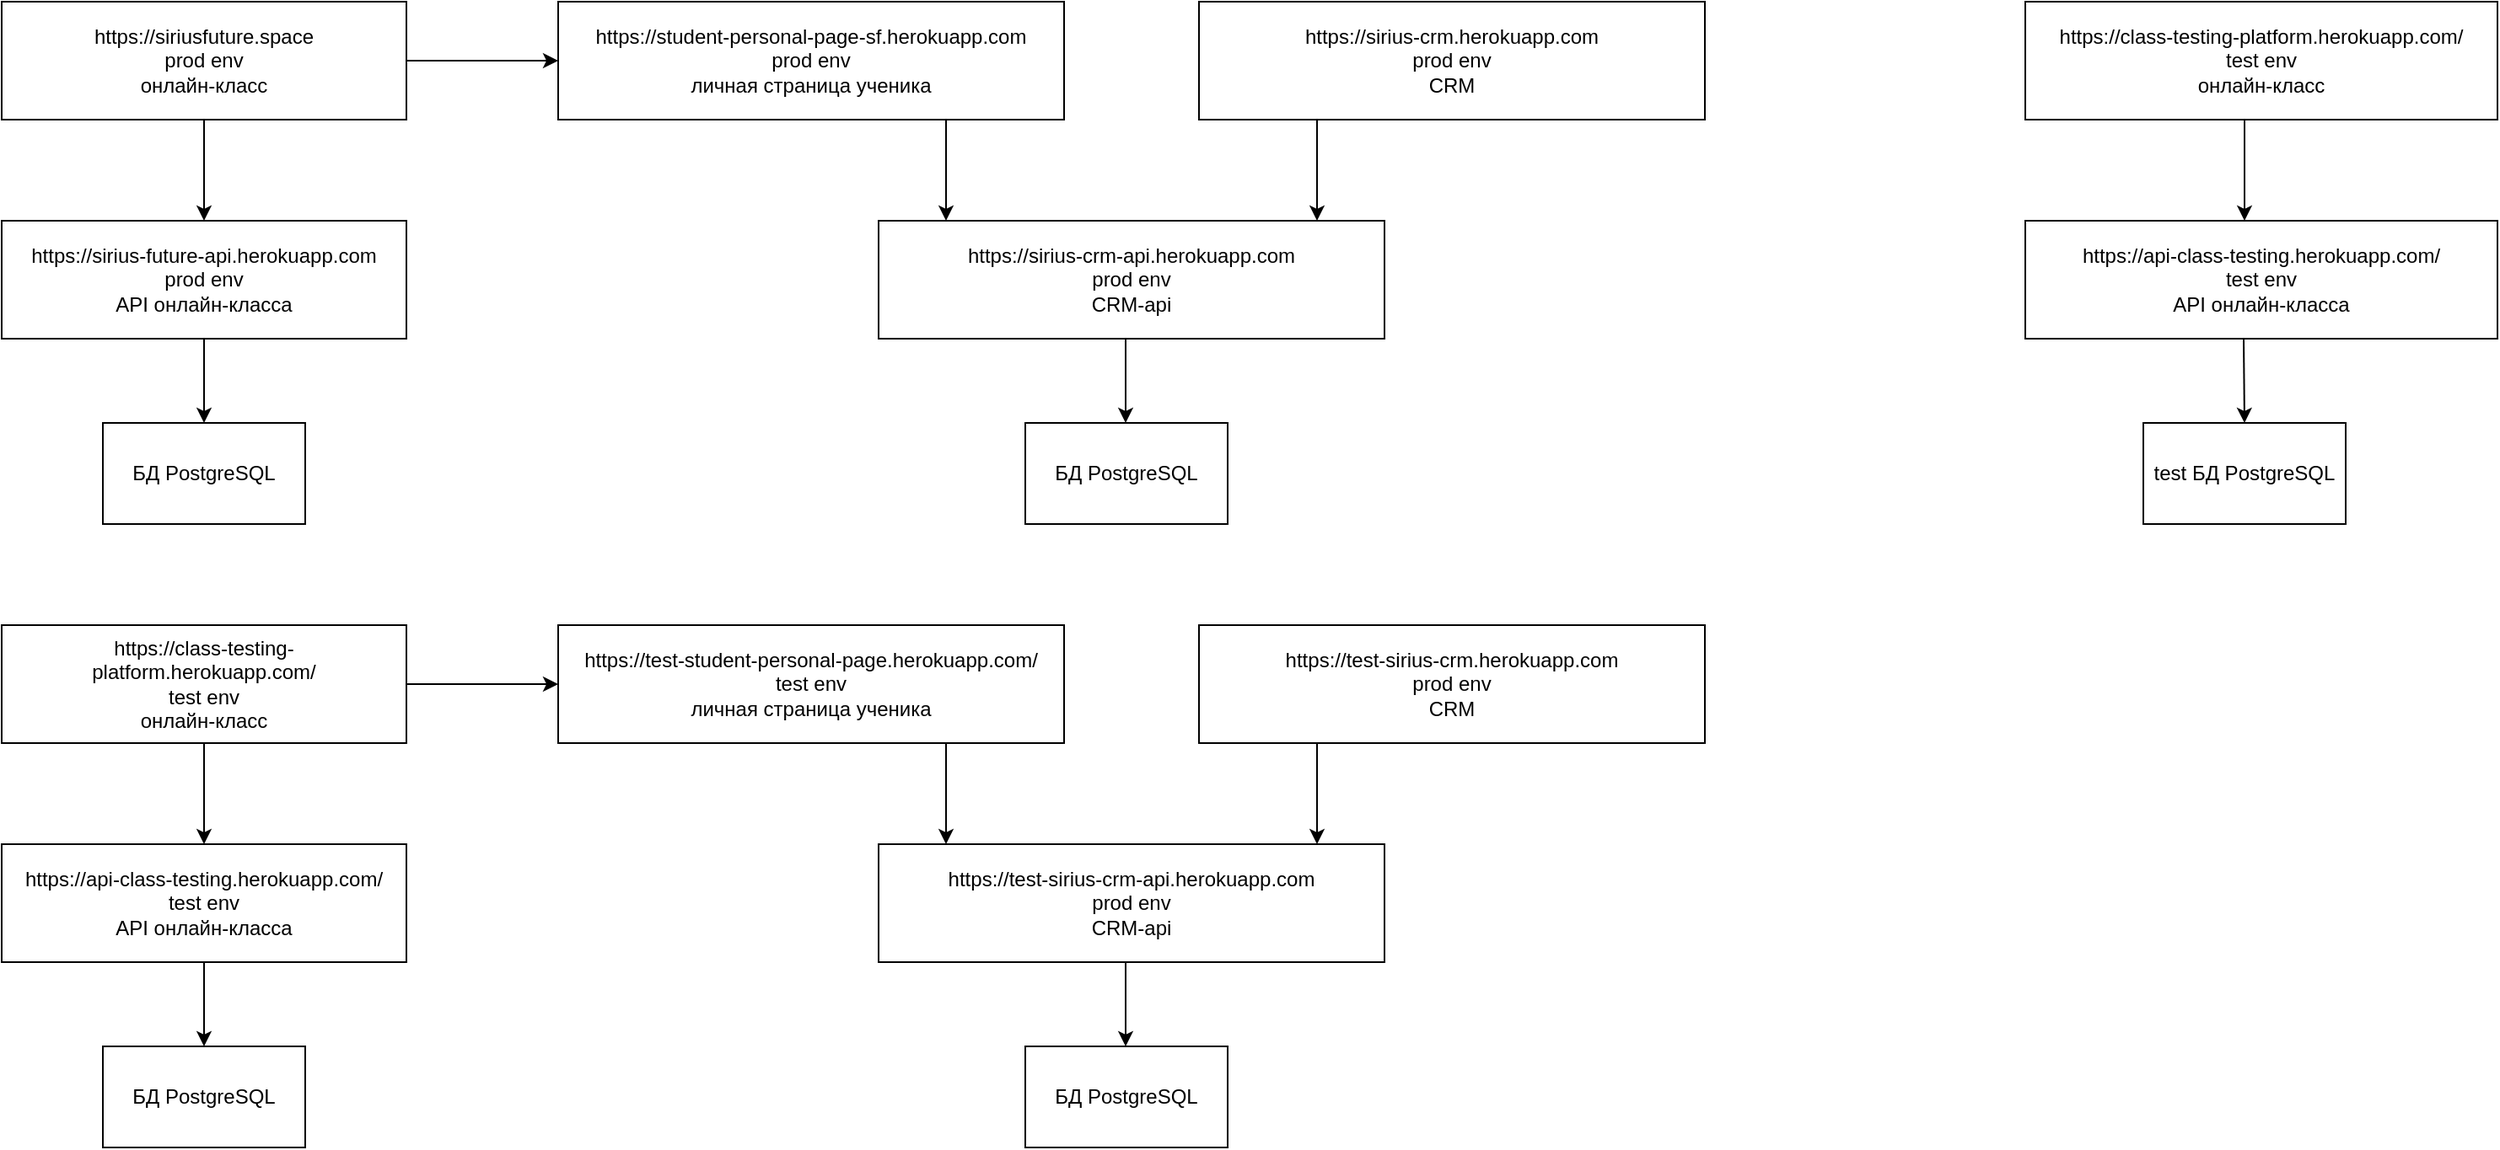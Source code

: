 <mxfile version="16.1.2" type="github">
  <diagram id="22W5hwt2iLh7WJWGdU3u" name="Page-1">
    <mxGraphModel dx="1103" dy="748" grid="1" gridSize="10" guides="1" tooltips="1" connect="1" arrows="1" fold="1" page="1" pageScale="1" pageWidth="827" pageHeight="1169" math="0" shadow="0">
      <root>
        <mxCell id="0" />
        <mxCell id="1" parent="0" />
        <mxCell id="iibFZ-Km53_XuOD9Q4Ad-1" value="https://siriusfuture.space&lt;br&gt;prod env&lt;br&gt;онлайн-класс" style="rounded=0;whiteSpace=wrap;html=1;" vertex="1" parent="1">
          <mxGeometry x="220" y="230" width="240" height="70" as="geometry" />
        </mxCell>
        <mxCell id="iibFZ-Km53_XuOD9Q4Ad-2" value="https://sirius-future-api.herokuapp.com&lt;br&gt;prod env&lt;br&gt;API онлайн-класса" style="rounded=0;whiteSpace=wrap;html=1;" vertex="1" parent="1">
          <mxGeometry x="220" y="360" width="240" height="70" as="geometry" />
        </mxCell>
        <mxCell id="iibFZ-Km53_XuOD9Q4Ad-3" value="" style="endArrow=classic;html=1;rounded=0;exitX=0.5;exitY=1;exitDx=0;exitDy=0;entryX=0.5;entryY=0;entryDx=0;entryDy=0;" edge="1" parent="1" source="iibFZ-Km53_XuOD9Q4Ad-1" target="iibFZ-Km53_XuOD9Q4Ad-2">
          <mxGeometry width="50" height="50" relative="1" as="geometry">
            <mxPoint x="390" y="380" as="sourcePoint" />
            <mxPoint x="440" y="330" as="targetPoint" />
          </mxGeometry>
        </mxCell>
        <mxCell id="iibFZ-Km53_XuOD9Q4Ad-4" value="БД PostgreSQL" style="rounded=0;whiteSpace=wrap;html=1;" vertex="1" parent="1">
          <mxGeometry x="280" y="480" width="120" height="60" as="geometry" />
        </mxCell>
        <mxCell id="iibFZ-Km53_XuOD9Q4Ad-5" value="" style="endArrow=classic;html=1;rounded=0;exitX=0.5;exitY=1;exitDx=0;exitDy=0;entryX=0.5;entryY=0;entryDx=0;entryDy=0;" edge="1" parent="1" source="iibFZ-Km53_XuOD9Q4Ad-2" target="iibFZ-Km53_XuOD9Q4Ad-4">
          <mxGeometry width="50" height="50" relative="1" as="geometry">
            <mxPoint x="390" y="380" as="sourcePoint" />
            <mxPoint x="440" y="330" as="targetPoint" />
          </mxGeometry>
        </mxCell>
        <mxCell id="iibFZ-Km53_XuOD9Q4Ad-6" value="https://class-testing-platform.herokuapp.com/&lt;br&gt;test env&lt;br&gt;онлайн-класс" style="rounded=0;whiteSpace=wrap;html=1;" vertex="1" parent="1">
          <mxGeometry x="1420" y="230" width="280" height="70" as="geometry" />
        </mxCell>
        <mxCell id="iibFZ-Km53_XuOD9Q4Ad-7" value="https://api-class-testing.herokuapp.com/&lt;br&gt;test env&lt;br&gt;API онлайн-класса" style="rounded=0;whiteSpace=wrap;html=1;" vertex="1" parent="1">
          <mxGeometry x="1420" y="360" width="280" height="70" as="geometry" />
        </mxCell>
        <mxCell id="iibFZ-Km53_XuOD9Q4Ad-8" value="test БД PostgreSQL" style="rounded=0;whiteSpace=wrap;html=1;" vertex="1" parent="1">
          <mxGeometry x="1490" y="480" width="120" height="60" as="geometry" />
        </mxCell>
        <mxCell id="iibFZ-Km53_XuOD9Q4Ad-9" value="" style="endArrow=classic;html=1;rounded=0;exitX=0.5;exitY=1;exitDx=0;exitDy=0;entryX=0.5;entryY=0;entryDx=0;entryDy=0;" edge="1" parent="1">
          <mxGeometry width="50" height="50" relative="1" as="geometry">
            <mxPoint x="1550" y="300" as="sourcePoint" />
            <mxPoint x="1550" y="360" as="targetPoint" />
          </mxGeometry>
        </mxCell>
        <mxCell id="iibFZ-Km53_XuOD9Q4Ad-10" value="" style="endArrow=classic;html=1;rounded=0;exitX=0.5;exitY=1;exitDx=0;exitDy=0;" edge="1" parent="1">
          <mxGeometry width="50" height="50" relative="1" as="geometry">
            <mxPoint x="1549.5" y="430" as="sourcePoint" />
            <mxPoint x="1550" y="480" as="targetPoint" />
          </mxGeometry>
        </mxCell>
        <mxCell id="iibFZ-Km53_XuOD9Q4Ad-12" value="https://student-personal-page-sf.herokuapp.com&lt;br&gt;prod env&lt;br&gt;личная страница ученика" style="rounded=0;whiteSpace=wrap;html=1;" vertex="1" parent="1">
          <mxGeometry x="550" y="230" width="300" height="70" as="geometry" />
        </mxCell>
        <mxCell id="iibFZ-Km53_XuOD9Q4Ad-13" value="" style="endArrow=classic;html=1;rounded=0;exitX=1;exitY=0.5;exitDx=0;exitDy=0;entryX=0;entryY=0.5;entryDx=0;entryDy=0;" edge="1" parent="1" source="iibFZ-Km53_XuOD9Q4Ad-1" target="iibFZ-Km53_XuOD9Q4Ad-12">
          <mxGeometry width="50" height="50" relative="1" as="geometry">
            <mxPoint x="500" y="300" as="sourcePoint" />
            <mxPoint x="500" y="360" as="targetPoint" />
          </mxGeometry>
        </mxCell>
        <mxCell id="iibFZ-Km53_XuOD9Q4Ad-14" value="https://sirius-crm.herokuapp.com&lt;br&gt;prod env&lt;br&gt;CRM" style="rounded=0;whiteSpace=wrap;html=1;" vertex="1" parent="1">
          <mxGeometry x="930" y="230" width="300" height="70" as="geometry" />
        </mxCell>
        <mxCell id="iibFZ-Km53_XuOD9Q4Ad-15" value="https://sirius-crm-api.herokuapp.com&lt;br&gt;prod env&lt;br&gt;CRM-api" style="rounded=0;whiteSpace=wrap;html=1;" vertex="1" parent="1">
          <mxGeometry x="740" y="360" width="300" height="70" as="geometry" />
        </mxCell>
        <mxCell id="iibFZ-Km53_XuOD9Q4Ad-16" value="" style="endArrow=classic;html=1;rounded=0;exitX=0.5;exitY=1;exitDx=0;exitDy=0;entryX=0.5;entryY=0;entryDx=0;entryDy=0;" edge="1" parent="1">
          <mxGeometry width="50" height="50" relative="1" as="geometry">
            <mxPoint x="1000" y="300" as="sourcePoint" />
            <mxPoint x="1000" y="360" as="targetPoint" />
          </mxGeometry>
        </mxCell>
        <mxCell id="iibFZ-Km53_XuOD9Q4Ad-17" value="" style="endArrow=classic;html=1;rounded=0;exitX=0.5;exitY=1;exitDx=0;exitDy=0;entryX=0.5;entryY=0;entryDx=0;entryDy=0;" edge="1" parent="1">
          <mxGeometry width="50" height="50" relative="1" as="geometry">
            <mxPoint x="780" y="300" as="sourcePoint" />
            <mxPoint x="780" y="360" as="targetPoint" />
          </mxGeometry>
        </mxCell>
        <mxCell id="iibFZ-Km53_XuOD9Q4Ad-18" value="БД PostgreSQL" style="rounded=0;whiteSpace=wrap;html=1;" vertex="1" parent="1">
          <mxGeometry x="827" y="480" width="120" height="60" as="geometry" />
        </mxCell>
        <mxCell id="iibFZ-Km53_XuOD9Q4Ad-19" value="" style="endArrow=classic;html=1;rounded=0;exitX=0.5;exitY=1;exitDx=0;exitDy=0;entryX=0.5;entryY=0;entryDx=0;entryDy=0;" edge="1" parent="1">
          <mxGeometry width="50" height="50" relative="1" as="geometry">
            <mxPoint x="886.5" y="430" as="sourcePoint" />
            <mxPoint x="886.5" y="480" as="targetPoint" />
          </mxGeometry>
        </mxCell>
        <mxCell id="iibFZ-Km53_XuOD9Q4Ad-20" value="https://class-testing-platform.herokuapp.com/&lt;br&gt;test env&lt;br&gt;онлайн-класс" style="rounded=0;whiteSpace=wrap;html=1;" vertex="1" parent="1">
          <mxGeometry x="220" y="600" width="240" height="70" as="geometry" />
        </mxCell>
        <mxCell id="iibFZ-Km53_XuOD9Q4Ad-21" value="https://api-class-testing.herokuapp.com/&lt;br&gt;test env&lt;br&gt;API онлайн-класса" style="rounded=0;whiteSpace=wrap;html=1;" vertex="1" parent="1">
          <mxGeometry x="220" y="730" width="240" height="70" as="geometry" />
        </mxCell>
        <mxCell id="iibFZ-Km53_XuOD9Q4Ad-22" value="" style="endArrow=classic;html=1;rounded=0;exitX=0.5;exitY=1;exitDx=0;exitDy=0;entryX=0.5;entryY=0;entryDx=0;entryDy=0;" edge="1" parent="1" source="iibFZ-Km53_XuOD9Q4Ad-20" target="iibFZ-Km53_XuOD9Q4Ad-21">
          <mxGeometry width="50" height="50" relative="1" as="geometry">
            <mxPoint x="390" y="750" as="sourcePoint" />
            <mxPoint x="440" y="700" as="targetPoint" />
          </mxGeometry>
        </mxCell>
        <mxCell id="iibFZ-Km53_XuOD9Q4Ad-23" value="БД PostgreSQL" style="rounded=0;whiteSpace=wrap;html=1;" vertex="1" parent="1">
          <mxGeometry x="280" y="850" width="120" height="60" as="geometry" />
        </mxCell>
        <mxCell id="iibFZ-Km53_XuOD9Q4Ad-24" value="" style="endArrow=classic;html=1;rounded=0;exitX=0.5;exitY=1;exitDx=0;exitDy=0;entryX=0.5;entryY=0;entryDx=0;entryDy=0;" edge="1" parent="1" source="iibFZ-Km53_XuOD9Q4Ad-21" target="iibFZ-Km53_XuOD9Q4Ad-23">
          <mxGeometry width="50" height="50" relative="1" as="geometry">
            <mxPoint x="390" y="750" as="sourcePoint" />
            <mxPoint x="440" y="700" as="targetPoint" />
          </mxGeometry>
        </mxCell>
        <mxCell id="iibFZ-Km53_XuOD9Q4Ad-25" value="https://test-student-personal-page.herokuapp.com/&lt;br&gt;test env&lt;br&gt;личная страница ученика" style="rounded=0;whiteSpace=wrap;html=1;" vertex="1" parent="1">
          <mxGeometry x="550" y="600" width="300" height="70" as="geometry" />
        </mxCell>
        <mxCell id="iibFZ-Km53_XuOD9Q4Ad-26" value="" style="endArrow=classic;html=1;rounded=0;exitX=1;exitY=0.5;exitDx=0;exitDy=0;entryX=0;entryY=0.5;entryDx=0;entryDy=0;" edge="1" parent="1" source="iibFZ-Km53_XuOD9Q4Ad-20" target="iibFZ-Km53_XuOD9Q4Ad-25">
          <mxGeometry width="50" height="50" relative="1" as="geometry">
            <mxPoint x="500" y="670" as="sourcePoint" />
            <mxPoint x="500" y="730" as="targetPoint" />
          </mxGeometry>
        </mxCell>
        <mxCell id="iibFZ-Km53_XuOD9Q4Ad-27" value="https://test-sirius-crm.herokuapp.com&lt;br&gt;prod env&lt;br&gt;CRM" style="rounded=0;whiteSpace=wrap;html=1;" vertex="1" parent="1">
          <mxGeometry x="930" y="600" width="300" height="70" as="geometry" />
        </mxCell>
        <mxCell id="iibFZ-Km53_XuOD9Q4Ad-28" value="https://test-sirius-crm-api.herokuapp.com&lt;br&gt;prod env&lt;br&gt;CRM-api" style="rounded=0;whiteSpace=wrap;html=1;" vertex="1" parent="1">
          <mxGeometry x="740" y="730" width="300" height="70" as="geometry" />
        </mxCell>
        <mxCell id="iibFZ-Km53_XuOD9Q4Ad-29" value="" style="endArrow=classic;html=1;rounded=0;exitX=0.5;exitY=1;exitDx=0;exitDy=0;entryX=0.5;entryY=0;entryDx=0;entryDy=0;" edge="1" parent="1">
          <mxGeometry width="50" height="50" relative="1" as="geometry">
            <mxPoint x="1000" y="670" as="sourcePoint" />
            <mxPoint x="1000" y="730" as="targetPoint" />
          </mxGeometry>
        </mxCell>
        <mxCell id="iibFZ-Km53_XuOD9Q4Ad-30" value="" style="endArrow=classic;html=1;rounded=0;exitX=0.5;exitY=1;exitDx=0;exitDy=0;entryX=0.5;entryY=0;entryDx=0;entryDy=0;" edge="1" parent="1">
          <mxGeometry width="50" height="50" relative="1" as="geometry">
            <mxPoint x="780" y="670" as="sourcePoint" />
            <mxPoint x="780" y="730" as="targetPoint" />
          </mxGeometry>
        </mxCell>
        <mxCell id="iibFZ-Km53_XuOD9Q4Ad-31" value="БД PostgreSQL" style="rounded=0;whiteSpace=wrap;html=1;" vertex="1" parent="1">
          <mxGeometry x="827" y="850" width="120" height="60" as="geometry" />
        </mxCell>
        <mxCell id="iibFZ-Km53_XuOD9Q4Ad-32" value="" style="endArrow=classic;html=1;rounded=0;exitX=0.5;exitY=1;exitDx=0;exitDy=0;entryX=0.5;entryY=0;entryDx=0;entryDy=0;" edge="1" parent="1">
          <mxGeometry width="50" height="50" relative="1" as="geometry">
            <mxPoint x="886.5" y="800" as="sourcePoint" />
            <mxPoint x="886.5" y="850" as="targetPoint" />
          </mxGeometry>
        </mxCell>
      </root>
    </mxGraphModel>
  </diagram>
</mxfile>

